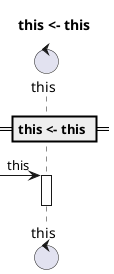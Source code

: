''''''''''''''''''''''''''''''''''''''''''
''                                      ''
''  AUTOGENERATED CODE -- DO NOT EDIT!  ''
''                                      ''
''''''''''''''''''''''''''''''''''''''''''

@startuml
control "this" as _0
skinparam maxMessageSize 250
title this <- this
== this <- this ==
[->_0 : this
activate _0
deactivate _0
@enduml
